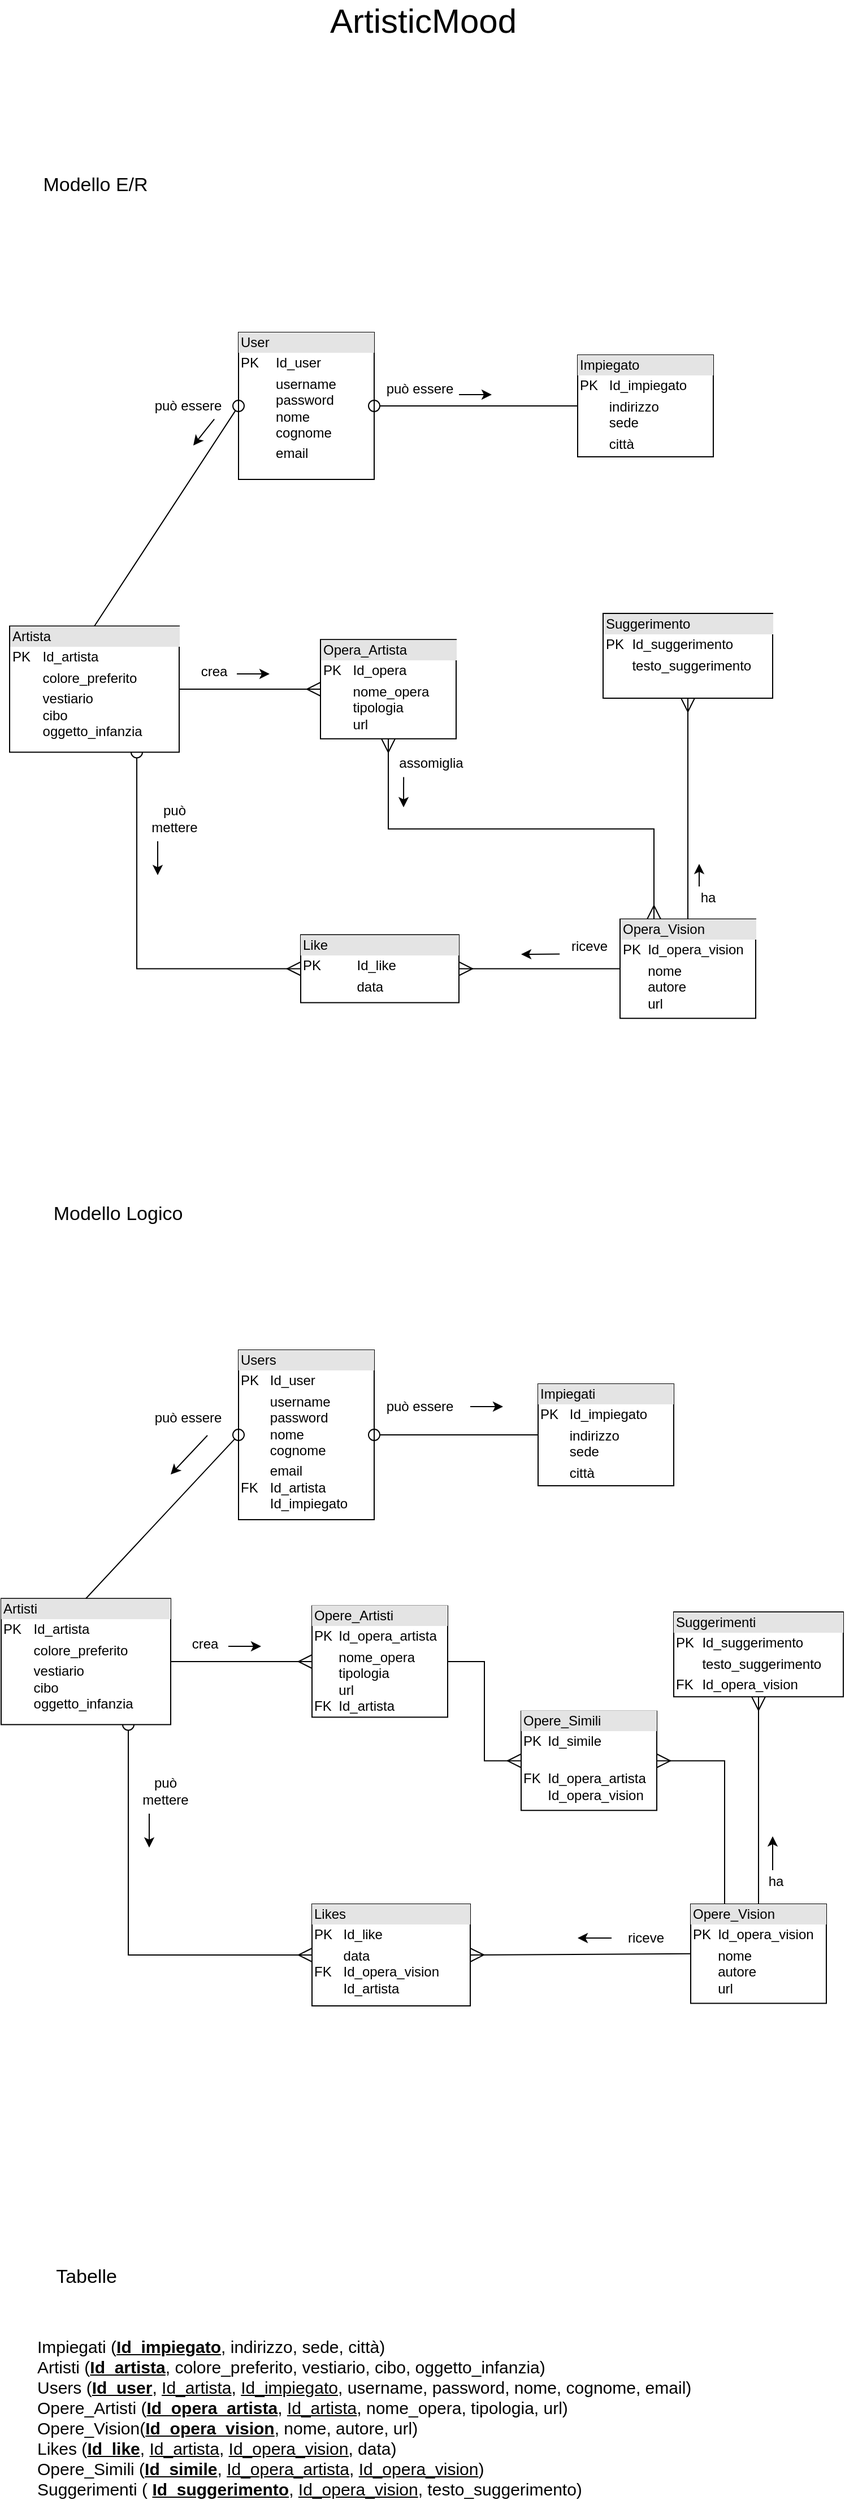 <mxfile version="14.7.3" type="github">
  <diagram id="YEk6cOGVzoyI47wU4SEu" name="Page-1">
    <mxGraphModel dx="1021" dy="5181" grid="1" gridSize="10" guides="1" tooltips="1" connect="1" arrows="1" fold="1" page="1" pageScale="1" pageWidth="3300" pageHeight="4681" math="0" shadow="0">
      <root>
        <mxCell id="0" />
        <mxCell id="1" parent="0" />
        <mxCell id="E_Kgd9L_7hM_zR-H3gjs-1" style="edgeStyle=orthogonalEdgeStyle;rounded=0;orthogonalLoop=1;jettySize=auto;html=1;exitX=0.75;exitY=1;exitDx=0;exitDy=0;entryX=0;entryY=0.5;entryDx=0;entryDy=0;endArrow=ERmany;endFill=0;endSize=10;startArrow=oval;startFill=0;startSize=10;" parent="1" source="72-EGqW2jPlPPwS6QdKg-2" target="72-EGqW2jPlPPwS6QdKg-6" edge="1">
          <mxGeometry relative="1" as="geometry" />
        </mxCell>
        <mxCell id="cuyO15qzb3uXgf2zoR4E-5" style="edgeStyle=orthogonalEdgeStyle;rounded=0;orthogonalLoop=1;jettySize=auto;html=1;exitX=1;exitY=0.5;exitDx=0;exitDy=0;entryX=0;entryY=0.5;entryDx=0;entryDy=0;endArrow=ERmany;endFill=0;strokeWidth=1;endSize=10;" parent="1" source="72-EGqW2jPlPPwS6QdKg-2" target="72-EGqW2jPlPPwS6QdKg-3" edge="1">
          <mxGeometry relative="1" as="geometry" />
        </mxCell>
        <mxCell id="72-EGqW2jPlPPwS6QdKg-2" value="&lt;div style=&quot;box-sizing: border-box ; width: 100% ; background: #e4e4e4 ; padding: 2px&quot;&gt;Artisti&lt;/div&gt;&lt;table style=&quot;width: 100% ; font-size: 1em&quot; cellpadding=&quot;2&quot; cellspacing=&quot;0&quot;&gt;&lt;tbody&gt;&lt;tr&gt;&lt;td&gt;PK&lt;/td&gt;&lt;td&gt;Id_artista&lt;br&gt;&lt;/td&gt;&lt;/tr&gt;&lt;tr&gt;&lt;td&gt;&lt;br&gt;&lt;/td&gt;&lt;td&gt;colore_preferito&lt;/td&gt;&lt;/tr&gt;&lt;tr&gt;&lt;td&gt;&lt;br&gt;&lt;br&gt;&lt;br&gt;&lt;br&gt;&lt;br&gt;&lt;/td&gt;&lt;td&gt;vestiario&lt;br&gt;cibo&lt;br&gt;oggetto_infanzia&lt;br&gt;&lt;br&gt;&lt;br&gt;&lt;/td&gt;&lt;/tr&gt;&lt;/tbody&gt;&lt;/table&gt;" style="verticalAlign=top;align=left;overflow=fill;html=1;" parent="1" vertex="1">
          <mxGeometry x="60" y="-960.26" width="150" height="111.5" as="geometry" />
        </mxCell>
        <mxCell id="E_Kgd9L_7hM_zR-H3gjs-21" style="edgeStyle=orthogonalEdgeStyle;curved=0;rounded=1;sketch=0;orthogonalLoop=1;jettySize=auto;html=1;exitX=0.5;exitY=0;exitDx=0;exitDy=0;entryX=0.5;entryY=1;entryDx=0;entryDy=0;startArrow=none;startFill=0;endArrow=ERmany;endFill=0;startSize=10;endSize=10;" parent="1" source="wLlvYgGm0O1nT-tdROjK-1" target="E_Kgd9L_7hM_zR-H3gjs-20" edge="1">
          <mxGeometry relative="1" as="geometry" />
        </mxCell>
        <mxCell id="5Z0EI4iQFpzJdDt2FdoZ-25" style="edgeStyle=orthogonalEdgeStyle;rounded=0;orthogonalLoop=1;jettySize=auto;html=1;exitX=1;exitY=0.5;exitDx=0;exitDy=0;entryX=0;entryY=0.5;entryDx=0;entryDy=0;startArrow=none;startFill=0;startSize=10;endSize=10;endArrow=ERmany;endFill=0;" edge="1" parent="1" source="72-EGqW2jPlPPwS6QdKg-3" target="5Z0EI4iQFpzJdDt2FdoZ-24">
          <mxGeometry relative="1" as="geometry" />
        </mxCell>
        <mxCell id="72-EGqW2jPlPPwS6QdKg-3" value="&lt;div style=&quot;box-sizing: border-box ; width: 100% ; background: #e4e4e4 ; padding: 2px&quot;&gt;Opere_Artisti&lt;/div&gt;&lt;table style=&quot;width: 100% ; font-size: 1em&quot; cellpadding=&quot;2&quot; cellspacing=&quot;0&quot;&gt;&lt;tbody&gt;&lt;tr&gt;&lt;td&gt;PK&lt;/td&gt;&lt;td&gt;Id_opera_artista&lt;br&gt;&lt;/td&gt;&lt;/tr&gt;&lt;tr&gt;&lt;td&gt;&lt;br&gt;&lt;br&gt;&lt;br&gt;FK&lt;/td&gt;&lt;td&gt;nome_opera&lt;br&gt;tipologia&lt;br&gt;url&lt;br&gt;Id_artista&lt;/td&gt;&lt;/tr&gt;&lt;tr&gt;&lt;td&gt;&lt;/td&gt;&lt;td&gt;&lt;br&gt;&lt;/td&gt;&lt;/tr&gt;&lt;/tbody&gt;&lt;/table&gt;" style="verticalAlign=top;align=left;overflow=fill;html=1;" parent="1" vertex="1">
          <mxGeometry x="335" y="-953.69" width="120" height="98.37" as="geometry" />
        </mxCell>
        <mxCell id="72-EGqW2jPlPPwS6QdKg-6" value="&lt;div style=&quot;box-sizing: border-box ; width: 100% ; background: #e4e4e4 ; padding: 2px&quot;&gt;Likes&lt;/div&gt;&lt;table style=&quot;width: 100% ; font-size: 1em&quot; cellpadding=&quot;2&quot; cellspacing=&quot;0&quot;&gt;&lt;tbody&gt;&lt;tr&gt;&lt;td&gt;PK&lt;/td&gt;&lt;td&gt;Id_like&lt;/td&gt;&lt;/tr&gt;&lt;tr&gt;&lt;td&gt;FK&lt;/td&gt;&lt;td&gt;data&lt;br&gt;Id_opera_vision&lt;br&gt;Id_artista&lt;/td&gt;&lt;/tr&gt;&lt;tr&gt;&lt;td&gt;&lt;/td&gt;&lt;td&gt;&lt;br&gt;&lt;/td&gt;&lt;/tr&gt;&lt;/tbody&gt;&lt;/table&gt;" style="verticalAlign=top;align=left;overflow=fill;html=1;" parent="1" vertex="1">
          <mxGeometry x="335" y="-690" width="140" height="90" as="geometry" />
        </mxCell>
        <mxCell id="72-EGqW2jPlPPwS6QdKg-8" value="" style="endArrow=ERmany;endFill=0;endSize=10;html=1;exitX=0;exitY=0.5;exitDx=0;exitDy=0;startArrow=none;startFill=0;startSize=10;entryX=1;entryY=0.5;entryDx=0;entryDy=0;" parent="1" source="wLlvYgGm0O1nT-tdROjK-1" edge="1" target="72-EGqW2jPlPPwS6QdKg-6">
          <mxGeometry width="160" relative="1" as="geometry">
            <mxPoint x="600" y="-589" as="sourcePoint" />
            <mxPoint x="460" y="-730" as="targetPoint" />
          </mxGeometry>
        </mxCell>
        <mxCell id="8U3308qfGjmyrE-gQlcl-1" value="&lt;font style=&quot;font-size: 17px&quot;&gt;Modello E/R&lt;/font&gt;" style="text;html=1;resizable=0;autosize=1;align=center;verticalAlign=middle;points=[];fillColor=none;strokeColor=none;rounded=0;sketch=0;" parent="1" vertex="1">
          <mxGeometry x="87.5" y="-2220" width="110" height="20" as="geometry" />
        </mxCell>
        <mxCell id="8U3308qfGjmyrE-gQlcl-2" value="&lt;font style=&quot;font-size: 30px&quot;&gt;ArtisticMood&lt;/font&gt;" style="text;html=1;resizable=0;autosize=1;align=center;verticalAlign=middle;points=[];fillColor=none;strokeColor=none;rounded=0;sketch=0;" parent="1" vertex="1">
          <mxGeometry x="342.5" y="-2371" width="180" height="30" as="geometry" />
        </mxCell>
        <mxCell id="E_Kgd9L_7hM_zR-H3gjs-4" value="&lt;font style=&quot;font-size: 17px&quot;&gt;Modello Logico&lt;/font&gt;" style="text;html=1;resizable=0;autosize=1;align=center;verticalAlign=middle;points=[];fillColor=none;strokeColor=none;rounded=0;sketch=0;" parent="1" vertex="1">
          <mxGeometry x="97.5" y="-1310" width="130" height="20" as="geometry" />
        </mxCell>
        <mxCell id="E_Kgd9L_7hM_zR-H3gjs-18" value="&lt;span style=&quot;font-size: 17px&quot;&gt;Tabelle&lt;/span&gt;" style="text;html=1;resizable=0;autosize=1;align=center;verticalAlign=middle;points=[];fillColor=none;strokeColor=none;rounded=0;sketch=0;" parent="1" vertex="1">
          <mxGeometry x="100" y="-370" width="70" height="20" as="geometry" />
        </mxCell>
        <mxCell id="E_Kgd9L_7hM_zR-H3gjs-19" value="&lt;font style=&quot;font-size: 15px&quot;&gt;&lt;br&gt;Impiegati (&lt;b&gt;&lt;u&gt;Id_impiegato&lt;/u&gt;&lt;/b&gt;, indirizzo, sede, città)&lt;br&gt;Artisti (&lt;u&gt;&lt;b&gt;Id_artista&lt;/b&gt;&lt;/u&gt;, colore_preferito, vestiario, cibo, oggetto_infanzia)&lt;br&gt;Users (&lt;u&gt;&lt;b&gt;Id_user&lt;/b&gt;&lt;/u&gt;,&amp;nbsp;&lt;u&gt;Id_artista&lt;/u&gt;,&amp;nbsp;&lt;u&gt;Id_impiegato&lt;/u&gt;, username, password, nome, cognome, email)&lt;br&gt;Opere_Artisti (&lt;b&gt;&lt;u&gt;Id_opera_artista&lt;/u&gt;&lt;/b&gt;, &lt;u&gt;Id_artista&lt;/u&gt;, nome_opera, tipologia, url)&lt;br&gt;Opere_Vision(&lt;b&gt;&lt;u&gt;Id_opera_vision&lt;/u&gt;&lt;/b&gt;, nome, autore, url)&lt;br&gt;Likes (&lt;u&gt;&lt;b&gt;Id_like&lt;/b&gt;&lt;/u&gt;, &lt;u&gt;Id_artista&lt;/u&gt;, &lt;u&gt;Id_opera_vision,&lt;/u&gt; data)&lt;br&gt;Opere_Simili (&lt;b&gt;&lt;u&gt;Id_simile&lt;/u&gt;&lt;/b&gt;, &lt;u&gt;Id_opera_artista&lt;/u&gt;, &lt;u&gt;Id_opera_vision&lt;/u&gt;)&lt;br&gt;Suggerimenti ( &lt;u&gt;&lt;b&gt;Id_suggerimento&lt;/b&gt;&lt;/u&gt;, &lt;u&gt;Id_opera_vision&lt;/u&gt;, testo_suggerimento)&lt;/font&gt;" style="text;html=1;resizable=0;autosize=1;align=left;verticalAlign=middle;points=[];fillColor=none;strokeColor=none;rounded=0;sketch=0;" parent="1" vertex="1">
          <mxGeometry x="90" y="-315" width="590" height="140" as="geometry" />
        </mxCell>
        <mxCell id="E_Kgd9L_7hM_zR-H3gjs-20" value="&lt;div style=&quot;box-sizing: border-box ; width: 100% ; background: #e4e4e4 ; padding: 2px&quot;&gt;Suggerimenti&lt;/div&gt;&lt;table style=&quot;width: 100% ; font-size: 1em&quot; cellpadding=&quot;2&quot; cellspacing=&quot;0&quot;&gt;&lt;tbody&gt;&lt;tr&gt;&lt;td&gt;PK&lt;/td&gt;&lt;td&gt;Id_suggerimento&lt;/td&gt;&lt;/tr&gt;&lt;tr&gt;&lt;td&gt;&lt;br&gt;&lt;/td&gt;&lt;td&gt;testo_suggerimento&lt;/td&gt;&lt;/tr&gt;&lt;tr&gt;&lt;td&gt;FK&lt;/td&gt;&lt;td&gt;Id_opera_vision&lt;/td&gt;&lt;/tr&gt;&lt;/tbody&gt;&lt;/table&gt;" style="verticalAlign=top;align=left;overflow=fill;html=1;" parent="1" vertex="1">
          <mxGeometry x="655" y="-948.37" width="150" height="75" as="geometry" />
        </mxCell>
        <mxCell id="GF5zxP9eWihwZePS8t31-1" value="crea" style="text;html=1;resizable=0;autosize=1;align=center;verticalAlign=middle;points=[];fillColor=none;strokeColor=none;rounded=0;" parent="1" vertex="1">
          <mxGeometry x="220" y="-930" width="40" height="20" as="geometry" />
        </mxCell>
        <mxCell id="GF5zxP9eWihwZePS8t31-2" value="" style="endArrow=classic;html=1;exitX=1.025;exitY=0.6;exitDx=0;exitDy=0;exitPerimeter=0;" parent="1" source="GF5zxP9eWihwZePS8t31-1" edge="1">
          <mxGeometry width="50" height="50" relative="1" as="geometry">
            <mxPoint x="390" y="-920" as="sourcePoint" />
            <mxPoint x="290" y="-918" as="targetPoint" />
          </mxGeometry>
        </mxCell>
        <mxCell id="GF5zxP9eWihwZePS8t31-3" value="ha" style="text;html=1;resizable=0;autosize=1;align=center;verticalAlign=middle;points=[];fillColor=none;strokeColor=none;rounded=0;" parent="1" vertex="1">
          <mxGeometry x="730" y="-720" width="30" height="20" as="geometry" />
        </mxCell>
        <mxCell id="GF5zxP9eWihwZePS8t31-5" value="" style="endArrow=classic;html=1;" parent="1" edge="1">
          <mxGeometry width="50" height="50" relative="1" as="geometry">
            <mxPoint x="600" y="-660" as="sourcePoint" />
            <mxPoint x="570" y="-660" as="targetPoint" />
          </mxGeometry>
        </mxCell>
        <mxCell id="GF5zxP9eWihwZePS8t31-6" value="" style="endArrow=classic;html=1;exitX=1.025;exitY=0.6;exitDx=0;exitDy=0;exitPerimeter=0;" parent="1" edge="1">
          <mxGeometry width="50" height="50" relative="1" as="geometry">
            <mxPoint x="191" y="-770" as="sourcePoint" />
            <mxPoint x="191" y="-740" as="targetPoint" />
          </mxGeometry>
        </mxCell>
        <mxCell id="GF5zxP9eWihwZePS8t31-7" value="" style="endArrow=classic;html=1;" parent="1" edge="1">
          <mxGeometry width="50" height="50" relative="1" as="geometry">
            <mxPoint x="742.5" y="-720" as="sourcePoint" />
            <mxPoint x="742.5" y="-750" as="targetPoint" />
          </mxGeometry>
        </mxCell>
        <mxCell id="GF5zxP9eWihwZePS8t31-8" value="può &lt;br&gt;mettere" style="text;html=1;resizable=0;autosize=1;align=center;verticalAlign=middle;points=[];fillColor=none;strokeColor=none;rounded=0;" parent="1" vertex="1">
          <mxGeometry x="175" y="-805" width="60" height="30" as="geometry" />
        </mxCell>
        <mxCell id="GF5zxP9eWihwZePS8t31-9" value="riceve" style="text;html=1;resizable=0;autosize=1;align=center;verticalAlign=middle;points=[];fillColor=none;strokeColor=none;rounded=0;" parent="1" vertex="1">
          <mxGeometry x="605" y="-670" width="50" height="20" as="geometry" />
        </mxCell>
        <mxCell id="ML8INSlK-6nITmgpcnCA-1" value="&lt;div style=&quot;box-sizing: border-box ; width: 100% ; background: #e4e4e4 ; padding: 2px&quot;&gt;Impiegati&lt;/div&gt;&lt;table style=&quot;width: 100% ; font-size: 1em&quot; cellpadding=&quot;2&quot; cellspacing=&quot;0&quot;&gt;&lt;tbody&gt;&lt;tr&gt;&lt;td&gt;PK&lt;/td&gt;&lt;td&gt;Id_impiegato&lt;br&gt;&lt;/td&gt;&lt;/tr&gt;&lt;tr&gt;&lt;td&gt;&lt;br&gt;&lt;br&gt;&lt;/td&gt;&lt;td&gt;indirizzo&lt;br&gt;sede&lt;/td&gt;&lt;/tr&gt;&lt;tr&gt;&lt;td&gt;&lt;br&gt;&lt;/td&gt;&lt;td&gt;città&lt;br&gt;&lt;br&gt;&lt;/td&gt;&lt;/tr&gt;&lt;/tbody&gt;&lt;/table&gt;" style="verticalAlign=top;align=left;overflow=fill;html=1;" parent="1" vertex="1">
          <mxGeometry x="535" y="-1150" width="120" height="90" as="geometry" />
        </mxCell>
        <mxCell id="ML8INSlK-6nITmgpcnCA-2" value="&lt;div style=&quot;box-sizing: border-box ; width: 100% ; background: #e4e4e4 ; padding: 2px&quot;&gt;Users&lt;/div&gt;&lt;table style=&quot;width: 100% ; font-size: 1em&quot; cellpadding=&quot;2&quot; cellspacing=&quot;0&quot;&gt;&lt;tbody&gt;&lt;tr&gt;&lt;td&gt;PK&lt;/td&gt;&lt;td&gt;Id_user&lt;br&gt;&lt;/td&gt;&lt;/tr&gt;&lt;tr&gt;&lt;td&gt;&lt;br&gt;&lt;br&gt;&lt;/td&gt;&lt;td&gt;username&lt;br&gt;password&lt;br&gt;nome&lt;br&gt;cognome&lt;br&gt;&lt;/td&gt;&lt;/tr&gt;&lt;tr&gt;&lt;td&gt;FK&lt;/td&gt;&lt;td&gt;email&lt;br&gt;Id_artista&lt;br&gt;Id_impiegato&lt;/td&gt;&lt;/tr&gt;&lt;/tbody&gt;&lt;/table&gt;" style="verticalAlign=top;align=left;overflow=fill;html=1;" parent="1" vertex="1">
          <mxGeometry x="270" y="-1180" width="120" height="150" as="geometry" />
        </mxCell>
        <mxCell id="ML8INSlK-6nITmgpcnCA-3" value="" style="endArrow=oval;html=1;exitX=0.5;exitY=0;exitDx=0;exitDy=0;entryX=0;entryY=0.5;entryDx=0;entryDy=0;endFill=0;endSize=10;startSize=10;" parent="1" source="72-EGqW2jPlPPwS6QdKg-2" target="ML8INSlK-6nITmgpcnCA-2" edge="1">
          <mxGeometry width="50" height="50" relative="1" as="geometry">
            <mxPoint x="390" y="-890" as="sourcePoint" />
            <mxPoint x="440" y="-940" as="targetPoint" />
          </mxGeometry>
        </mxCell>
        <mxCell id="ML8INSlK-6nITmgpcnCA-4" value="" style="endArrow=none;html=1;exitX=1;exitY=0.5;exitDx=0;exitDy=0;entryX=0;entryY=0.5;entryDx=0;entryDy=0;startArrow=oval;startFill=0;endSize=10;startSize=10;" parent="1" source="ML8INSlK-6nITmgpcnCA-2" target="ML8INSlK-6nITmgpcnCA-1" edge="1">
          <mxGeometry width="50" height="50" relative="1" as="geometry">
            <mxPoint x="390" y="-890" as="sourcePoint" />
            <mxPoint x="440" y="-940" as="targetPoint" />
          </mxGeometry>
        </mxCell>
        <mxCell id="5Z0EI4iQFpzJdDt2FdoZ-26" style="edgeStyle=orthogonalEdgeStyle;rounded=0;orthogonalLoop=1;jettySize=auto;html=1;exitX=0.25;exitY=0;exitDx=0;exitDy=0;entryX=1;entryY=0.5;entryDx=0;entryDy=0;startArrow=none;startFill=0;startSize=10;endSize=10;endArrow=ERmany;endFill=0;" edge="1" parent="1" source="wLlvYgGm0O1nT-tdROjK-1" target="5Z0EI4iQFpzJdDt2FdoZ-24">
          <mxGeometry relative="1" as="geometry" />
        </mxCell>
        <mxCell id="wLlvYgGm0O1nT-tdROjK-1" value="&lt;div style=&quot;box-sizing: border-box ; width: 100% ; background: #e4e4e4 ; padding: 2px&quot;&gt;Opere_Vision&lt;/div&gt;&lt;table style=&quot;width: 100% ; font-size: 1em&quot; cellpadding=&quot;2&quot; cellspacing=&quot;0&quot;&gt;&lt;tbody&gt;&lt;tr&gt;&lt;td&gt;PK&lt;/td&gt;&lt;td&gt;Id_opera_vision&lt;br&gt;&lt;/td&gt;&lt;/tr&gt;&lt;tr&gt;&lt;td&gt;&lt;br&gt;&lt;br&gt;&lt;/td&gt;&lt;td&gt;nome&lt;br&gt;autore&lt;br&gt;url&lt;/td&gt;&lt;/tr&gt;&lt;tr&gt;&lt;td&gt;&lt;/td&gt;&lt;td&gt;&lt;br&gt;&lt;/td&gt;&lt;/tr&gt;&lt;/tbody&gt;&lt;/table&gt;" style="verticalAlign=top;align=left;overflow=fill;html=1;" parent="1" vertex="1">
          <mxGeometry x="670" y="-690" width="120" height="87.75" as="geometry" />
        </mxCell>
        <mxCell id="5Z0EI4iQFpzJdDt2FdoZ-1" style="edgeStyle=orthogonalEdgeStyle;rounded=0;orthogonalLoop=1;jettySize=auto;html=1;exitX=0.75;exitY=1;exitDx=0;exitDy=0;entryX=0;entryY=0.5;entryDx=0;entryDy=0;endArrow=ERmany;endFill=0;endSize=10;startArrow=oval;startFill=0;startSize=10;" edge="1" parent="1" source="5Z0EI4iQFpzJdDt2FdoZ-3" target="5Z0EI4iQFpzJdDt2FdoZ-7">
          <mxGeometry relative="1" as="geometry" />
        </mxCell>
        <mxCell id="5Z0EI4iQFpzJdDt2FdoZ-2" style="edgeStyle=orthogonalEdgeStyle;rounded=0;orthogonalLoop=1;jettySize=auto;html=1;exitX=1;exitY=0.5;exitDx=0;exitDy=0;entryX=0;entryY=0.5;entryDx=0;entryDy=0;endArrow=ERmany;endFill=0;strokeWidth=1;endSize=10;" edge="1" parent="1" source="5Z0EI4iQFpzJdDt2FdoZ-3" target="5Z0EI4iQFpzJdDt2FdoZ-6">
          <mxGeometry relative="1" as="geometry" />
        </mxCell>
        <mxCell id="5Z0EI4iQFpzJdDt2FdoZ-3" value="&lt;div style=&quot;box-sizing: border-box ; width: 100% ; background: #e4e4e4 ; padding: 2px&quot;&gt;Artista&lt;/div&gt;&lt;table style=&quot;width: 100% ; font-size: 1em&quot; cellpadding=&quot;2&quot; cellspacing=&quot;0&quot;&gt;&lt;tbody&gt;&lt;tr&gt;&lt;td&gt;PK&lt;/td&gt;&lt;td&gt;Id_artista&lt;br&gt;&lt;/td&gt;&lt;/tr&gt;&lt;tr&gt;&lt;td&gt;&lt;br&gt;&lt;/td&gt;&lt;td&gt;colore_preferito&lt;/td&gt;&lt;/tr&gt;&lt;tr&gt;&lt;td&gt;&lt;/td&gt;&lt;td&gt;vestiario&lt;br&gt;cibo&lt;br&gt;oggetto_infanzia&lt;br&gt;&lt;/td&gt;&lt;/tr&gt;&lt;/tbody&gt;&lt;/table&gt;" style="verticalAlign=top;align=left;overflow=fill;html=1;" vertex="1" parent="1">
          <mxGeometry x="67.5" y="-1820.25" width="150" height="111.5" as="geometry" />
        </mxCell>
        <mxCell id="5Z0EI4iQFpzJdDt2FdoZ-4" style="edgeStyle=orthogonalEdgeStyle;curved=0;rounded=1;sketch=0;orthogonalLoop=1;jettySize=auto;html=1;exitX=0.5;exitY=0;exitDx=0;exitDy=0;entryX=0.5;entryY=1;entryDx=0;entryDy=0;startArrow=none;startFill=0;endArrow=ERmany;endFill=0;startSize=10;endSize=10;" edge="1" parent="1" source="5Z0EI4iQFpzJdDt2FdoZ-22" target="5Z0EI4iQFpzJdDt2FdoZ-9">
          <mxGeometry relative="1" as="geometry" />
        </mxCell>
        <mxCell id="5Z0EI4iQFpzJdDt2FdoZ-5" style="edgeStyle=orthogonalEdgeStyle;rounded=0;orthogonalLoop=1;jettySize=auto;html=1;entryX=0.25;entryY=0;entryDx=0;entryDy=0;endArrow=ERmany;endFill=0;startArrow=ERmany;startFill=0;exitX=0.5;exitY=1;exitDx=0;exitDy=0;endSize=10;startSize=10;" edge="1" parent="1" source="5Z0EI4iQFpzJdDt2FdoZ-6" target="5Z0EI4iQFpzJdDt2FdoZ-22">
          <mxGeometry relative="1" as="geometry">
            <mxPoint x="300" y="-1630" as="sourcePoint" />
          </mxGeometry>
        </mxCell>
        <mxCell id="5Z0EI4iQFpzJdDt2FdoZ-6" value="&lt;div style=&quot;box-sizing: border-box ; width: 100% ; background: #e4e4e4 ; padding: 2px&quot;&gt;Opera_Artista&lt;/div&gt;&lt;table style=&quot;width: 100% ; font-size: 1em&quot; cellpadding=&quot;2&quot; cellspacing=&quot;0&quot;&gt;&lt;tbody&gt;&lt;tr&gt;&lt;td&gt;PK&lt;/td&gt;&lt;td&gt;Id_opera&lt;br&gt;&lt;/td&gt;&lt;/tr&gt;&lt;tr&gt;&lt;td&gt;&lt;br&gt;&lt;br&gt;&lt;/td&gt;&lt;td&gt;nome_opera&lt;br&gt;tipologia&lt;br&gt;url&lt;/td&gt;&lt;/tr&gt;&lt;tr&gt;&lt;td&gt;&lt;/td&gt;&lt;td&gt;&lt;br&gt;&lt;/td&gt;&lt;/tr&gt;&lt;/tbody&gt;&lt;/table&gt;" style="verticalAlign=top;align=left;overflow=fill;html=1;" vertex="1" parent="1">
          <mxGeometry x="342.5" y="-1808.37" width="120" height="87.75" as="geometry" />
        </mxCell>
        <mxCell id="5Z0EI4iQFpzJdDt2FdoZ-7" value="&lt;div style=&quot;box-sizing: border-box ; width: 100% ; background: #e4e4e4 ; padding: 2px&quot;&gt;Like&lt;/div&gt;&lt;table style=&quot;width: 100% ; font-size: 1em&quot; cellpadding=&quot;2&quot; cellspacing=&quot;0&quot;&gt;&lt;tbody&gt;&lt;tr&gt;&lt;td&gt;PK&lt;/td&gt;&lt;td&gt;Id_like&lt;/td&gt;&lt;/tr&gt;&lt;tr&gt;&lt;td&gt;&lt;br&gt;&lt;/td&gt;&lt;td&gt;data&lt;/td&gt;&lt;/tr&gt;&lt;tr&gt;&lt;td&gt;&lt;/td&gt;&lt;td&gt;&lt;br&gt;&lt;/td&gt;&lt;/tr&gt;&lt;/tbody&gt;&lt;/table&gt;" style="verticalAlign=top;align=left;overflow=fill;html=1;" vertex="1" parent="1">
          <mxGeometry x="325" y="-1547.25" width="140" height="60" as="geometry" />
        </mxCell>
        <mxCell id="5Z0EI4iQFpzJdDt2FdoZ-8" value="" style="endArrow=ERmany;endFill=0;endSize=10;html=1;exitX=0;exitY=0.5;exitDx=0;exitDy=0;startArrow=none;startFill=0;startSize=10;entryX=1;entryY=0.5;entryDx=0;entryDy=0;" edge="1" parent="1" source="5Z0EI4iQFpzJdDt2FdoZ-22" target="5Z0EI4iQFpzJdDt2FdoZ-7">
          <mxGeometry width="160" relative="1" as="geometry">
            <mxPoint x="607.5" y="-1449" as="sourcePoint" />
            <mxPoint x="487.5" y="-1540" as="targetPoint" />
          </mxGeometry>
        </mxCell>
        <mxCell id="5Z0EI4iQFpzJdDt2FdoZ-9" value="&lt;div style=&quot;box-sizing: border-box ; width: 100% ; background: #e4e4e4 ; padding: 2px&quot;&gt;Suggerimento&lt;/div&gt;&lt;table style=&quot;width: 100% ; font-size: 1em&quot; cellpadding=&quot;2&quot; cellspacing=&quot;0&quot;&gt;&lt;tbody&gt;&lt;tr&gt;&lt;td&gt;PK&lt;/td&gt;&lt;td&gt;Id_suggerimento&lt;/td&gt;&lt;/tr&gt;&lt;tr&gt;&lt;td&gt;&lt;br&gt;&lt;/td&gt;&lt;td&gt;testo_suggerimento&lt;/td&gt;&lt;/tr&gt;&lt;tr&gt;&lt;td&gt;&lt;/td&gt;&lt;td&gt;&lt;br&gt;&lt;/td&gt;&lt;/tr&gt;&lt;/tbody&gt;&lt;/table&gt;" style="verticalAlign=top;align=left;overflow=fill;html=1;" vertex="1" parent="1">
          <mxGeometry x="592.5" y="-1831.5" width="150" height="75" as="geometry" />
        </mxCell>
        <mxCell id="5Z0EI4iQFpzJdDt2FdoZ-10" value="crea" style="text;html=1;resizable=0;autosize=1;align=center;verticalAlign=middle;points=[];fillColor=none;strokeColor=none;rounded=0;" vertex="1" parent="1">
          <mxGeometry x="227.5" y="-1790" width="40" height="20" as="geometry" />
        </mxCell>
        <mxCell id="5Z0EI4iQFpzJdDt2FdoZ-11" value="" style="endArrow=classic;html=1;exitX=1.025;exitY=0.6;exitDx=0;exitDy=0;exitPerimeter=0;" edge="1" parent="1" source="5Z0EI4iQFpzJdDt2FdoZ-10">
          <mxGeometry width="50" height="50" relative="1" as="geometry">
            <mxPoint x="397.5" y="-1780" as="sourcePoint" />
            <mxPoint x="297.5" y="-1778" as="targetPoint" />
          </mxGeometry>
        </mxCell>
        <mxCell id="5Z0EI4iQFpzJdDt2FdoZ-12" value="ha" style="text;html=1;resizable=0;autosize=1;align=center;verticalAlign=middle;points=[];fillColor=none;strokeColor=none;rounded=0;" vertex="1" parent="1">
          <mxGeometry x="670" y="-1590" width="30" height="20" as="geometry" />
        </mxCell>
        <mxCell id="5Z0EI4iQFpzJdDt2FdoZ-13" value="" style="endArrow=classic;html=1;exitX=-0.018;exitY=0.85;exitDx=0;exitDy=0;exitPerimeter=0;" edge="1" parent="1" source="5Z0EI4iQFpzJdDt2FdoZ-17">
          <mxGeometry width="50" height="50" relative="1" as="geometry">
            <mxPoint x="557.5" y="-1600" as="sourcePoint" />
            <mxPoint x="520" y="-1530" as="targetPoint" />
          </mxGeometry>
        </mxCell>
        <mxCell id="5Z0EI4iQFpzJdDt2FdoZ-14" value="" style="endArrow=classic;html=1;exitX=1.025;exitY=0.6;exitDx=0;exitDy=0;exitPerimeter=0;" edge="1" parent="1">
          <mxGeometry width="50" height="50" relative="1" as="geometry">
            <mxPoint x="198.5" y="-1630" as="sourcePoint" />
            <mxPoint x="198.5" y="-1600" as="targetPoint" />
          </mxGeometry>
        </mxCell>
        <mxCell id="5Z0EI4iQFpzJdDt2FdoZ-15" value="" style="endArrow=classic;html=1;" edge="1" parent="1">
          <mxGeometry width="50" height="50" relative="1" as="geometry">
            <mxPoint x="677.5" y="-1590" as="sourcePoint" />
            <mxPoint x="677.5" y="-1610" as="targetPoint" />
          </mxGeometry>
        </mxCell>
        <mxCell id="5Z0EI4iQFpzJdDt2FdoZ-16" value="può &lt;br&gt;mettere" style="text;html=1;resizable=0;autosize=1;align=center;verticalAlign=middle;points=[];fillColor=none;strokeColor=none;rounded=0;" vertex="1" parent="1">
          <mxGeometry x="182.5" y="-1665" width="60" height="30" as="geometry" />
        </mxCell>
        <mxCell id="5Z0EI4iQFpzJdDt2FdoZ-17" value="riceve" style="text;html=1;resizable=0;autosize=1;align=center;verticalAlign=middle;points=[];fillColor=none;strokeColor=none;rounded=0;" vertex="1" parent="1">
          <mxGeometry x="555" y="-1547.25" width="50" height="20" as="geometry" />
        </mxCell>
        <mxCell id="5Z0EI4iQFpzJdDt2FdoZ-18" value="&lt;div style=&quot;box-sizing: border-box ; width: 100% ; background: #e4e4e4 ; padding: 2px&quot;&gt;Impiegato&lt;/div&gt;&lt;table style=&quot;width: 100% ; font-size: 1em&quot; cellpadding=&quot;2&quot; cellspacing=&quot;0&quot;&gt;&lt;tbody&gt;&lt;tr&gt;&lt;td&gt;PK&lt;/td&gt;&lt;td&gt;Id_impiegato&lt;br&gt;&lt;/td&gt;&lt;/tr&gt;&lt;tr&gt;&lt;td&gt;&lt;br&gt;&lt;br&gt;&lt;/td&gt;&lt;td&gt;indirizzo&lt;br&gt;sede&lt;/td&gt;&lt;/tr&gt;&lt;tr&gt;&lt;td&gt;&lt;br&gt;&lt;br&gt;&lt;/td&gt;&lt;td&gt;città&lt;br&gt;&lt;br&gt;&lt;/td&gt;&lt;/tr&gt;&lt;/tbody&gt;&lt;/table&gt;" style="verticalAlign=top;align=left;overflow=fill;html=1;" vertex="1" parent="1">
          <mxGeometry x="570" y="-2060" width="120" height="90" as="geometry" />
        </mxCell>
        <mxCell id="5Z0EI4iQFpzJdDt2FdoZ-19" value="&lt;div style=&quot;box-sizing: border-box ; width: 100% ; background: #e4e4e4 ; padding: 2px&quot;&gt;User&lt;/div&gt;&lt;table style=&quot;width: 100% ; font-size: 1em&quot; cellpadding=&quot;2&quot; cellspacing=&quot;0&quot;&gt;&lt;tbody&gt;&lt;tr&gt;&lt;td&gt;PK&lt;/td&gt;&lt;td&gt;Id_user&lt;br&gt;&lt;/td&gt;&lt;/tr&gt;&lt;tr&gt;&lt;td&gt;&lt;br&gt;&lt;br&gt;&lt;/td&gt;&lt;td&gt;username&lt;br&gt;password&lt;br&gt;nome&lt;br&gt;cognome&lt;br&gt;&lt;/td&gt;&lt;/tr&gt;&lt;tr&gt;&lt;td&gt;&lt;/td&gt;&lt;td&gt;email&lt;/td&gt;&lt;/tr&gt;&lt;/tbody&gt;&lt;/table&gt;" style="verticalAlign=top;align=left;overflow=fill;html=1;" vertex="1" parent="1">
          <mxGeometry x="270" y="-2080" width="120" height="130" as="geometry" />
        </mxCell>
        <mxCell id="5Z0EI4iQFpzJdDt2FdoZ-20" value="" style="endArrow=oval;html=1;exitX=0.5;exitY=0;exitDx=0;exitDy=0;entryX=0;entryY=0.5;entryDx=0;entryDy=0;endFill=0;endSize=10;startSize=10;" edge="1" parent="1" source="5Z0EI4iQFpzJdDt2FdoZ-3" target="5Z0EI4iQFpzJdDt2FdoZ-19">
          <mxGeometry width="50" height="50" relative="1" as="geometry">
            <mxPoint x="397.5" y="-1750" as="sourcePoint" />
            <mxPoint x="447.5" y="-1800" as="targetPoint" />
          </mxGeometry>
        </mxCell>
        <mxCell id="5Z0EI4iQFpzJdDt2FdoZ-21" value="" style="endArrow=none;html=1;exitX=1;exitY=0.5;exitDx=0;exitDy=0;entryX=0;entryY=0.5;entryDx=0;entryDy=0;startArrow=oval;startFill=0;endSize=10;startSize=10;" edge="1" parent="1" source="5Z0EI4iQFpzJdDt2FdoZ-19" target="5Z0EI4iQFpzJdDt2FdoZ-18">
          <mxGeometry width="50" height="50" relative="1" as="geometry">
            <mxPoint x="397.5" y="-1750" as="sourcePoint" />
            <mxPoint x="447.5" y="-1800" as="targetPoint" />
          </mxGeometry>
        </mxCell>
        <mxCell id="5Z0EI4iQFpzJdDt2FdoZ-22" value="&lt;div style=&quot;box-sizing: border-box ; width: 100% ; background: #e4e4e4 ; padding: 2px&quot;&gt;Opera_Vision&lt;/div&gt;&lt;table style=&quot;width: 100% ; font-size: 1em&quot; cellpadding=&quot;2&quot; cellspacing=&quot;0&quot;&gt;&lt;tbody&gt;&lt;tr&gt;&lt;td&gt;PK&lt;/td&gt;&lt;td&gt;Id_opera_vision&lt;br&gt;&lt;/td&gt;&lt;/tr&gt;&lt;tr&gt;&lt;td&gt;&lt;br&gt;&lt;br&gt;&lt;/td&gt;&lt;td&gt;nome&lt;br&gt;autore&lt;br&gt;url&lt;/td&gt;&lt;/tr&gt;&lt;tr&gt;&lt;td&gt;&lt;/td&gt;&lt;td&gt;&lt;br&gt;&lt;/td&gt;&lt;/tr&gt;&lt;/tbody&gt;&lt;/table&gt;" style="verticalAlign=top;align=left;overflow=fill;html=1;" vertex="1" parent="1">
          <mxGeometry x="607.5" y="-1561.13" width="120" height="87.75" as="geometry" />
        </mxCell>
        <mxCell id="5Z0EI4iQFpzJdDt2FdoZ-24" value="&lt;div style=&quot;box-sizing: border-box ; width: 100% ; background: #e4e4e4 ; padding: 2px&quot;&gt;Opere_Simili&lt;/div&gt;&lt;table style=&quot;width: 100% ; font-size: 1em&quot; cellpadding=&quot;2&quot; cellspacing=&quot;0&quot;&gt;&lt;tbody&gt;&lt;tr&gt;&lt;td&gt;PK&lt;/td&gt;&lt;td&gt;Id_simile&lt;br&gt;&lt;/td&gt;&lt;/tr&gt;&lt;tr&gt;&lt;td&gt;FK&lt;br&gt;&lt;br&gt;&lt;/td&gt;&lt;td&gt;&lt;br&gt;Id_opera_artista&lt;br&gt;Id_opera_vision&lt;br&gt;&lt;br&gt;&lt;/td&gt;&lt;/tr&gt;&lt;tr&gt;&lt;td&gt;&lt;/td&gt;&lt;td&gt;&lt;br&gt;&lt;/td&gt;&lt;/tr&gt;&lt;/tbody&gt;&lt;/table&gt;" style="verticalAlign=top;align=left;overflow=fill;html=1;" vertex="1" parent="1">
          <mxGeometry x="520" y="-860.62" width="120" height="87.75" as="geometry" />
        </mxCell>
        <mxCell id="5Z0EI4iQFpzJdDt2FdoZ-27" value="può essere" style="text;html=1;resizable=0;autosize=1;align=center;verticalAlign=middle;points=[];fillColor=none;strokeColor=none;rounded=0;" vertex="1" parent="1">
          <mxGeometry x="190" y="-2025" width="70" height="20" as="geometry" />
        </mxCell>
        <mxCell id="5Z0EI4iQFpzJdDt2FdoZ-28" value="può essere" style="text;html=1;resizable=0;autosize=1;align=center;verticalAlign=middle;points=[];fillColor=none;strokeColor=none;rounded=0;" vertex="1" parent="1">
          <mxGeometry x="395" y="-2040" width="70" height="20" as="geometry" />
        </mxCell>
        <mxCell id="5Z0EI4iQFpzJdDt2FdoZ-30" value="" style="endArrow=classic;html=1;exitX=0.837;exitY=1.083;exitDx=0;exitDy=0;exitPerimeter=0;" edge="1" parent="1" source="5Z0EI4iQFpzJdDt2FdoZ-27">
          <mxGeometry width="50" height="50" relative="1" as="geometry">
            <mxPoint x="190" y="-1990" as="sourcePoint" />
            <mxPoint x="230" y="-1980" as="targetPoint" />
            <Array as="points">
              <mxPoint x="230" y="-1980" />
            </Array>
          </mxGeometry>
        </mxCell>
        <mxCell id="5Z0EI4iQFpzJdDt2FdoZ-31" value="" style="endArrow=classic;html=1;exitX=1.025;exitY=0.6;exitDx=0;exitDy=0;exitPerimeter=0;" edge="1" parent="1">
          <mxGeometry width="50" height="50" relative="1" as="geometry">
            <mxPoint x="465" y="-2025" as="sourcePoint" />
            <mxPoint x="494" y="-2025.0" as="targetPoint" />
          </mxGeometry>
        </mxCell>
        <mxCell id="5Z0EI4iQFpzJdDt2FdoZ-32" value="assomiglia" style="text;html=1;resizable=0;autosize=1;align=center;verticalAlign=middle;points=[];fillColor=none;strokeColor=none;rounded=0;" vertex="1" parent="1">
          <mxGeometry x="405" y="-1708.75" width="70" height="20" as="geometry" />
        </mxCell>
        <mxCell id="5Z0EI4iQFpzJdDt2FdoZ-34" value="" style="endArrow=classic;html=1;exitX=0.158;exitY=1.102;exitDx=0;exitDy=0;exitPerimeter=0;" edge="1" parent="1" source="5Z0EI4iQFpzJdDt2FdoZ-32">
          <mxGeometry width="50" height="50" relative="1" as="geometry">
            <mxPoint x="510" y="-1670" as="sourcePoint" />
            <mxPoint x="416" y="-1660" as="targetPoint" />
          </mxGeometry>
        </mxCell>
        <mxCell id="5Z0EI4iQFpzJdDt2FdoZ-35" value="può essere" style="text;html=1;resizable=0;autosize=1;align=center;verticalAlign=middle;points=[];fillColor=none;strokeColor=none;rounded=0;" vertex="1" parent="1">
          <mxGeometry x="395" y="-1140" width="70" height="20" as="geometry" />
        </mxCell>
        <mxCell id="5Z0EI4iQFpzJdDt2FdoZ-36" value="può essere" style="text;html=1;resizable=0;autosize=1;align=center;verticalAlign=middle;points=[];fillColor=none;strokeColor=none;rounded=0;" vertex="1" parent="1">
          <mxGeometry x="190" y="-1130" width="70" height="20" as="geometry" />
        </mxCell>
        <mxCell id="5Z0EI4iQFpzJdDt2FdoZ-37" value="" style="endArrow=classic;html=1;exitX=1.025;exitY=0.6;exitDx=0;exitDy=0;exitPerimeter=0;" edge="1" parent="1">
          <mxGeometry width="50" height="50" relative="1" as="geometry">
            <mxPoint x="475" y="-1130" as="sourcePoint" />
            <mxPoint x="504" y="-1130.0" as="targetPoint" />
          </mxGeometry>
        </mxCell>
        <mxCell id="5Z0EI4iQFpzJdDt2FdoZ-38" value="" style="endArrow=classic;html=1;exitX=0.75;exitY=1.276;exitDx=0;exitDy=0;exitPerimeter=0;" edge="1" parent="1" source="5Z0EI4iQFpzJdDt2FdoZ-36">
          <mxGeometry width="50" height="50" relative="1" as="geometry">
            <mxPoint x="70" y="-1080" as="sourcePoint" />
            <mxPoint x="210" y="-1070" as="targetPoint" />
          </mxGeometry>
        </mxCell>
      </root>
    </mxGraphModel>
  </diagram>
</mxfile>
